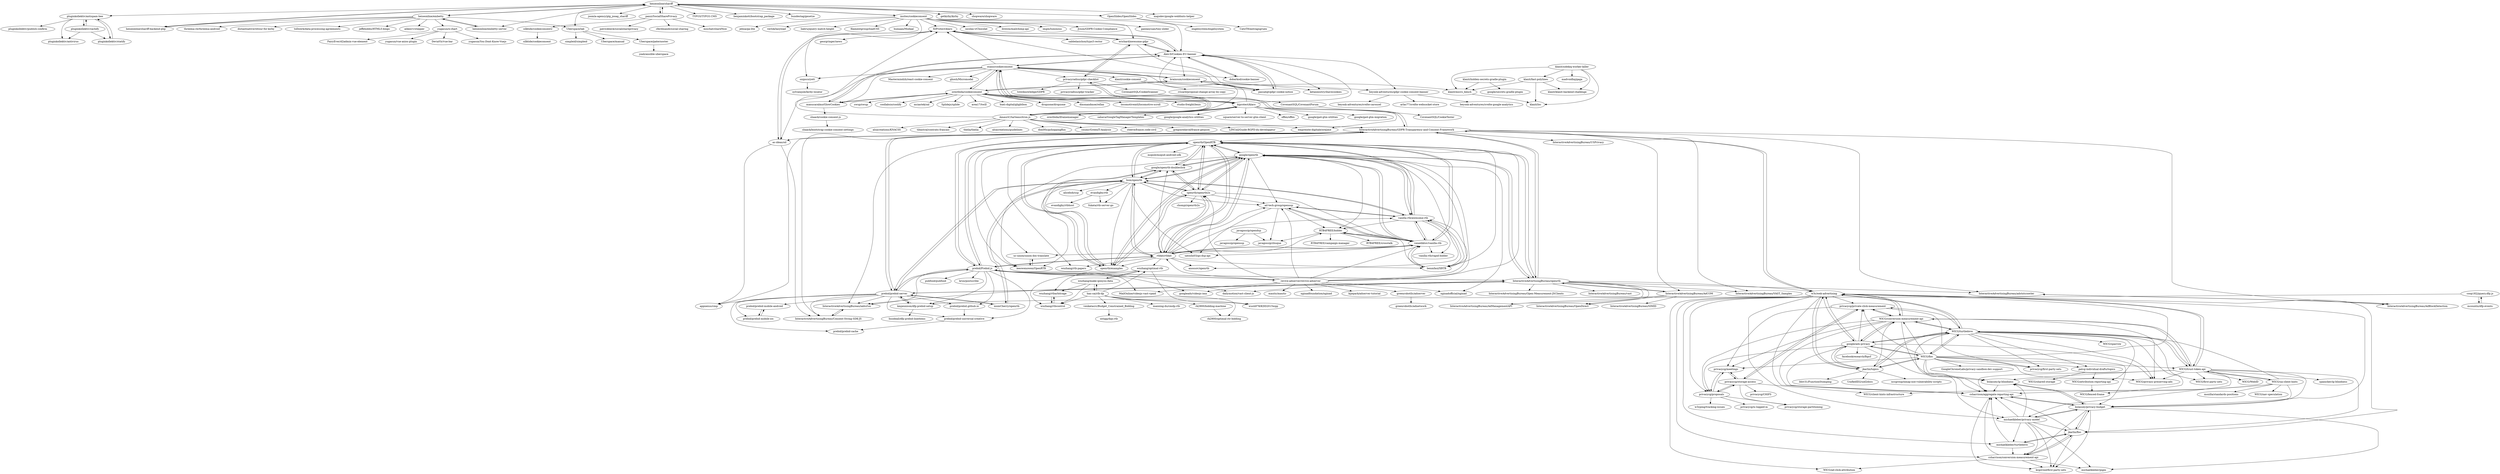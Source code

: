 digraph G {
"pluginkollektiv/antispam-bee" -> "pluginkollektiv/statify"
"pluginkollektiv/antispam-bee" -> "pluginkollektiv/cachify"
"pluginkollektiv/antispam-bee" -> "pluginkollektiv/antivirus"
"pluginkollektiv/antispam-bee" -> "pluginkollektiv/publish-confirm"
"pluginkollektiv/cachify" -> "pluginkollektiv/statify"
"pluginkollektiv/cachify" -> "pluginkollektiv/antispam-bee"
"pluginkollektiv/cachify" -> "pluginkollektiv/antivirus"
"pluginkollektiv/statify" -> "pluginkollektiv/antispam-bee"
"heiseonline/shariff" -> "heiseonline/shariff-backend-php"
"heiseonline/shariff" -> "heiseonline/embetty"
"heiseonline/shariff" -> "panzi/SocialSharePrivacy"
"heiseonline/shariff" -> "insites/cookieconsent"
"heiseonline/shariff" -> "joomla-agency/plg_jooag_shariff"
"heiseonline/shariff" -> "heiseonline/embetty-server"
"heiseonline/shariff" -> "pluginkollektiv/antispam-bee"
"heiseonline/shariff" -> "TYPO3/TYPO3.CMS" ["e"=1]
"heiseonline/shariff" -> "benjaminkott/bootstrap_package" ["e"=1]
"heiseonline/shariff" -> "bundestag/gesetze" ["e"=1]
"heiseonline/shariff" -> "OpenSlides/OpenSlides"
"heiseonline/shariff" -> "getkirby/kirby" ["e"=1]
"heiseonline/shariff" -> "shopware/shopware" ["e"=1]
"heiseonline/shariff" -> "Uberspace/lab"
"heiseonline/shariff" -> "majodev/google-webfonts-helper" ["e"=1]
"patcg-individual-drafts/topics" -> "WICG/attribution-reporting-api"
"patcg-individual-drafts/topics" -> "WICG/shared-storage"
"google/openrtb" -> "google/openrtb-doubleclick"
"google/openrtb" -> "openrtb/OpenRTB"
"google/openrtb" -> "openrtb/openrtb2x"
"google/openrtb" -> "openrtb/examples"
"google/openrtb" -> "rtbkit/rtbkit"
"google/openrtb" -> "bsm/openrtb"
"google/openrtb" -> "vanilla-rtb/awesome-rtb"
"google/openrtb" -> "venediktov/vanilla-rtb"
"google/openrtb" -> "leeowenowen/OpenRTB"
"google/openrtb" -> "ad-tech-group/openssp"
"google/openrtb" -> "benmfaul/XRTB"
"google/openrtb" -> "anossov/openrtb"
"google/openrtb" -> "InteractiveAdvertisingBureau/openrtb"
"google/openrtb" -> "RTB4FREE/bidder"
"google/openrtb" -> "nginadofficial/nginad"
"rk2900/bidding-machine" -> "rk2900/optimal-ctr-bidding"
"venkatacrc/Budget_Constrained_Bidding" -> "ostigg/dqn-rtb"
"privacycg/private-click-measurement" -> "WICG/conversion-measurement-api"
"privacycg/private-click-measurement" -> "privacycg/storage-access"
"privacycg/private-click-measurement" -> "privacycg/meetings"
"privacycg/private-click-measurement" -> "privacycg/first-party-sets"
"insites/cookieconsent" -> "heiseonline/shariff"
"insites/cookieconsent" -> "KIProtect/klaro"
"insites/cookieconsent" -> "erichard/awesome-gdpr"
"insites/cookieconsent" -> "nicolas-t/Chocolat" ["e"=1]
"insites/cookieconsent" -> "drewm/mailchimp-api" ["e"=1]
"insites/cookieconsent" -> "imgix/luminous" ["e"=1]
"insites/cookieconsent" -> "Jyxon/GDPR-Cookie-Compliance"
"insites/cookieconsent" -> "Alex-D/Cookies-EU-banner"
"insites/cookieconsent" -> "ganlanyuan/tiny-slider" ["e"=1]
"insites/cookieconsent" -> "snipsco/yett"
"insites/cookieconsent" -> "jehna/ga-lite"
"insites/cookieconsent" -> "verlok/lazyload" ["e"=1]
"insites/cookieconsent" -> "liabru/jquery-match-height" ["e"=1]
"insites/cookieconsent" -> "filamentgroup/loadCSS" ["e"=1]
"insites/cookieconsent" -> "humaan/Modaal" ["e"=1]
"InteractiveAdvertisingBureau/openrtb" -> "InteractiveAdvertisingBureau/AdCOM"
"InteractiveAdvertisingBureau/openrtb" -> "InteractiveAdvertisingBureau/AdManagementAPI"
"InteractiveAdvertisingBureau/openrtb" -> "InteractiveAdvertisingBureau/GDPR-Transparency-and-Consent-Framework"
"InteractiveAdvertisingBureau/openrtb" -> "openrtb/OpenRTB"
"InteractiveAdvertisingBureau/openrtb" -> "InteractiveAdvertisingBureau/adstxtcrawler"
"InteractiveAdvertisingBureau/openrtb" -> "InteractiveAdvertisingBureau/VAST_Samples" ["e"=1]
"InteractiveAdvertisingBureau/openrtb" -> "prebid/prebid-server"
"InteractiveAdvertisingBureau/openrtb" -> "google/openrtb"
"InteractiveAdvertisingBureau/openrtb" -> "InteractiveAdvertisingBureau/Open-Measurement-JSClients"
"InteractiveAdvertisingBureau/openrtb" -> "InteractiveAdvertisingBureau/OpenDirect"
"InteractiveAdvertisingBureau/openrtb" -> "w3c/web-advertising"
"InteractiveAdvertisingBureau/openrtb" -> "InteractiveAdvertisingBureau/vast" ["e"=1]
"InteractiveAdvertisingBureau/openrtb" -> "dailymotion/vast-client-js" ["e"=1]
"InteractiveAdvertisingBureau/openrtb" -> "prebid/Prebid.js"
"InteractiveAdvertisingBureau/openrtb" -> "InteractiveAdvertisingBureau/iabtcf-es"
"w3c/web-advertising" -> "WICG/turtledove"
"w3c/web-advertising" -> "michaelkleber/turtledove"
"w3c/web-advertising" -> "WICG/conversion-measurement-api"
"w3c/web-advertising" -> "csharrison/aggregate-reporting-api"
"w3c/web-advertising" -> "privacycg/proposals"
"w3c/web-advertising" -> "jkarlin/floc"
"w3c/web-advertising" -> "michaelkleber/privacy-model"
"w3c/web-advertising" -> "bslassey/privacy-budget"
"w3c/web-advertising" -> "csharrison/conversion-measurement-api"
"w3c/web-advertising" -> "google/ads-privacy"
"w3c/web-advertising" -> "WICG/ad-click-attribution"
"w3c/web-advertising" -> "InteractiveAdvertisingBureau/GDPR-Transparency-and-Consent-Framework"
"w3c/web-advertising" -> "WICG/trust-token-api"
"w3c/web-advertising" -> "jkarlin/topics"
"w3c/web-advertising" -> "privacycg/private-click-measurement"
"panzi/SocialSharePrivacy" -> "patrickheck/socialshareprivacy"
"panzi/SocialSharePrivacy" -> "heiseonline/shariff"
"panzi/SocialSharePrivacy" -> "cferdinandi/social-sharing" ["e"=1]
"panzi/SocialSharePrivacy" -> "mischat/shareNice"
"panzi/SocialSharePrivacy" -> "silktide/cookieconsent2"
"WICG/turtledove" -> "WICG/floc"
"WICG/turtledove" -> "WICG/conversion-measurement-api"
"WICG/turtledove" -> "google/ads-privacy"
"WICG/turtledove" -> "w3c/web-advertising"
"WICG/turtledove" -> "csharrison/aggregate-reporting-api"
"WICG/turtledove" -> "WICG/privacy-preserving-ads"
"WICG/turtledove" -> "privacycg/private-click-measurement"
"WICG/turtledove" -> "WICG/fenced-frame"
"WICG/turtledove" -> "WICG/trust-token-api"
"WICG/turtledove" -> "WICG/sparrow"
"WICG/turtledove" -> "WICG/attribution-reporting-api"
"WICG/turtledove" -> "WICG/first-party-sets"
"WICG/turtledove" -> "patcg-individual-drafts/topics"
"WICG/turtledove" -> "jkarlin/topics"
"WICG/turtledove" -> "privacycg/first-party-sets"
"WICG/ua-client-hints" -> "WICG/client-hints-infrastructure"
"WICG/ua-client-hints" -> "WICG/trust-token-api"
"WICG/ua-client-hints" -> "bslassey/privacy-budget"
"WICG/ua-client-hints" -> "WICG/turtledove"
"WICG/ua-client-hints" -> "mozilla/standards-positions" ["e"=1]
"WICG/ua-client-hints" -> "csharrison/aggregate-reporting-api"
"WICG/ua-client-hints" -> "WICG/nav-speculation"
"rtbkit/rtbkit" -> "openrtb/OpenRTB"
"rtbkit/rtbkit" -> "google/openrtb"
"rtbkit/rtbkit" -> "openrtb/openrtb2x"
"rtbkit/rtbkit" -> "venediktov/vanilla-rtb"
"rtbkit/rtbkit" -> "bsm/openrtb"
"rtbkit/rtbkit" -> "google/openrtb-doubleclick"
"rtbkit/rtbkit" -> "vanilla-rtb/awesome-rtb"
"rtbkit/rtbkit" -> "openrtb/examples"
"rtbkit/rtbkit" -> "benmfaul/XRTB"
"rtbkit/rtbkit" -> "wnzhang/rtb-papers" ["e"=1]
"rtbkit/rtbkit" -> "ad-tech-group/openssp"
"rtbkit/rtbkit" -> "prebid/Prebid.js"
"rtbkit/rtbkit" -> "anossov/openrtb"
"rtbkit/rtbkit" -> "wnzhang/optimal-rtb"
"rtbkit/rtbkit" -> "RTB4FREE/bidder"
"revive-adserver/revive-adserver" -> "greenrobotllc/adserver"
"revive-adserver/revive-adserver" -> "venediktov/vanilla-rtb"
"revive-adserver/revive-adserver" -> "rtbkit/rtbkit"
"revive-adserver/revive-adserver" -> "prebid/Prebid.js"
"revive-adserver/revive-adserver" -> "openrtb/OpenRTB"
"revive-adserver/revive-adserver" -> "ad-tech-group/openssp"
"revive-adserver/revive-adserver" -> "google/openrtb"
"revive-adserver/revive-adserver" -> "googleads/videojs-ima" ["e"=1]
"revive-adserver/revive-adserver" -> "nginadofficial/nginad"
"revive-adserver/revive-adserver" -> "nginadfoundation/nginad"
"revive-adserver/revive-adserver" -> "kijepark/adserver-tutorial"
"revive-adserver/revive-adserver" -> "openrtb/openrtb2x"
"revive-adserver/revive-adserver" -> "vanilla-rtb/awesome-rtb"
"revive-adserver/revive-adserver" -> "MailOnline/videojs-vast-vpaid" ["e"=1]
"revive-adserver/revive-adserver" -> "mautic/mautic" ["e"=1]
"leeowenowen/OpenRTB" -> "uc-union/union-doc-translate"
"heiseonline/embetty" -> "heiseonline/embetty-server"
"heiseonline/embetty" -> "heiseonline/shariff"
"heiseonline/embetty" -> "heiseonline/shariff-backend-php"
"heiseonline/embetty" -> "yugasun/x-chart"
"heiseonline/embetty" -> "Uberspace/lab"
"heiseonline/embetty" -> "threema-ch/threema-android" ["e"=1]
"heiseonline/embetty" -> "distantnative/retour-for-kirby" ["e"=1]
"heiseonline/embetty" -> "tollwerk/data-processing-agreements"
"heiseonline/embetty" -> "jeffehobbs/HTML5-bingo"
"heiseonline/embetty" -> "alikinvv/stepper" ["e"=1]
"prebid/prebid.github.io" -> "prebid/prebid-universal-creative"
"osano/cookieconsent" -> "brainsum/cookieconsent"
"osano/cookieconsent" -> "orestbida/cookieconsent"
"osano/cookieconsent" -> "kiprotect/klaro"
"osano/cookieconsent" -> "Alex-D/Cookies-EU-banner"
"osano/cookieconsent" -> "KIProtect/klaro"
"osano/cookieconsent" -> "as-ideas/oil"
"osano/cookieconsent" -> "passatgt/gdpr-cookie-notice"
"osano/cookieconsent" -> "dobarkod/cookie-banner"
"osano/cookieconsent" -> "AmauriC/tarteaucitron.js"
"osano/cookieconsent" -> "manucaralmo/GlowCookies"
"osano/cookieconsent" -> "Mastermindzh/react-cookie-consent" ["e"=1]
"osano/cookieconsent" -> "privacyradius/gdpr-checklist"
"osano/cookieconsent" -> "ghosh/Micromodal" ["e"=1]
"osano/cookieconsent" -> "klaxit/cookie-consent"
"osano/cookieconsent" -> "snipsco/yett"
"greenrobotllc/adserver" -> "greenrobotllc/adnetwork"
"orestbida/cookieconsent" -> "orestbida/iframemanager"
"orestbida/cookieconsent" -> "osano/cookieconsent"
"orestbida/cookieconsent" -> "kiprotect/klaro"
"orestbida/cookieconsent" -> "brainsum/cookieconsent"
"orestbida/cookieconsent" -> "manucaralmo/GlowCookies"
"orestbida/cookieconsent" -> "locomotivemtl/locomotive-scroll" ["e"=1]
"orestbida/cookieconsent" -> "studio-freight/lenis" ["e"=1]
"orestbida/cookieconsent" -> "swup/swup" ["e"=1]
"orestbida/cookieconsent" -> "coollabsio/coolify" ["e"=1]
"orestbida/cookieconsent" -> "mciastek/sal" ["e"=1]
"orestbida/cookieconsent" -> "Splidejs/splide" ["e"=1]
"orestbida/cookieconsent" -> "area17/twill" ["e"=1]
"orestbida/cookieconsent" -> "biati-digital/glightbox" ["e"=1]
"orestbida/cookieconsent" -> "dropzone/dropzone" ["e"=1]
"orestbida/cookieconsent" -> "dixonandmoe/rellax" ["e"=1]
"WICG/floc" -> "WICG/turtledove"
"WICG/floc" -> "google/ads-privacy"
"WICG/floc" -> "w3c/web-advertising"
"WICG/floc" -> "WICG/conversion-measurement-api"
"WICG/floc" -> "jkarlin/topics"
"WICG/floc" -> "bslassey/privacy-budget"
"WICG/floc" -> "WICG/trust-token-api"
"WICG/floc" -> "csharrison/aggregate-reporting-api"
"WICG/floc" -> "privacycg/first-party-sets"
"WICG/floc" -> "privacycg/private-click-measurement"
"WICG/floc" -> "GoogleChromeLabs/privacy-sandbox-dev-support"
"WICG/floc" -> "WICG/privacy-preserving-ads"
"WICG/floc" -> "privacycg/meetings"
"WICG/floc" -> "bslassey/ip-blindness"
"WICG/floc" -> "patcg-individual-drafts/topics"
"kiprotect/klaro" -> "osano/cookieconsent"
"kiprotect/klaro" -> "orestbida/cookieconsent"
"kiprotect/klaro" -> "brainsum/cookieconsent"
"kiprotect/klaro" -> "google/ga4-gtm-migration" ["e"=1]
"kiprotect/klaro" -> "orestbida/iframemanager"
"kiprotect/klaro" -> "empreinte-digitale/orejime"
"kiprotect/klaro" -> "sahava/GoogleTagManagerTemplates" ["e"=1]
"kiprotect/klaro" -> "google/google-analytics-utilities" ["e"=1]
"kiprotect/klaro" -> "square/server-to-server-gtm-client"
"kiprotect/klaro" -> "Alex-D/Cookies-EU-banner"
"kiprotect/klaro" -> "offen/offen" ["e"=1]
"kiprotect/klaro" -> "google/ga4-gtm-utilities" ["e"=1]
"kiprotect/klaro" -> "AmauriC/tarteaucitron.js"
"venediktov/vanilla-rtb" -> "vanilla-rtb/awesome-rtb"
"venediktov/vanilla-rtb" -> "vanilla-rtb/rapid-bidder"
"venediktov/vanilla-rtb" -> "benmfaul/XRTB"
"venediktov/vanilla-rtb" -> "RTB4FREE/bidder"
"venediktov/vanilla-rtb" -> "ad-tech-group/openssp"
"venediktov/vanilla-rtb" -> "rtbkit/rtbkit"
"venediktov/vanilla-rtb" -> "google/openrtb"
"venediktov/vanilla-rtb" -> "satoshi03/go-dsp-api"
"venediktov/vanilla-rtb" -> "openrtb/OpenRTB"
"venediktov/vanilla-rtb" -> "uc-union/union-doc-translate"
"kmjennison/dfp-prebid-setup" -> "Insideall/dfp-prebid-lineitems"
"kmjennison/dfp-prebid-setup" -> "prebid/prebid-server"
"prebid/Prebid.js" -> "prebid/prebid-server"
"prebid/Prebid.js" -> "InteractiveAdvertisingBureau/GDPR-Transparency-and-Consent-Framework"
"prebid/Prebid.js" -> "openrtb/OpenRTB"
"prebid/Prebid.js" -> "kmjennison/dfp-prebid-setup"
"prebid/Prebid.js" -> "prebid/prebid.github.io"
"prebid/Prebid.js" -> "dailymotion/vast-client-js" ["e"=1]
"prebid/Prebid.js" -> "pubfood/pubfood"
"prebid/Prebid.js" -> "InteractiveAdvertisingBureau/openrtb"
"prebid/Prebid.js" -> "rtbkit/rtbkit"
"prebid/Prebid.js" -> "krux/postscribe" ["e"=1]
"prebid/Prebid.js" -> "googleads/videojs-ima" ["e"=1]
"prebid/Prebid.js" -> "MailOnline/videojs-vast-vpaid" ["e"=1]
"prebid/Prebid.js" -> "prebid/prebid-universal-creative"
"prebid/Prebid.js" -> "InteractiveAdvertisingBureau/iabtcf-es"
"prebid/Prebid.js" -> "revive-adserver/revive-adserver"
"prebid/prebid-universal-creative" -> "prebid/prebid-cache"
"AmauriC/tarteaucitron.js" -> "LINCnil/Guide-RGPD-du-developpeur" ["e"=1]
"AmauriC/tarteaucitron.js" -> "alsacreations/KNACSS" ["e"=1]
"AmauriC/tarteaucitron.js" -> "empreinte-digitale/orejime"
"AmauriC/tarteaucitron.js" -> "kiprotect/klaro"
"AmauriC/tarteaucitron.js" -> "osano/cookieconsent"
"AmauriC/tarteaucitron.js" -> "Alex-D/Cookies-EU-banner"
"AmauriC/tarteaucitron.js" -> "tibastral/contrats-francais" ["e"=1]
"AmauriC/tarteaucitron.js" -> "thelia/thelia" ["e"=1]
"AmauriC/tarteaucitron.js" -> "alsacreations/guidelines" ["e"=1]
"AmauriC/tarteaucitron.js" -> "dim00z/gshoppingflux"
"AmauriC/tarteaucitron.js" -> "cnumr/GreenIT-Analysis" ["e"=1]
"AmauriC/tarteaucitron.js" -> "steeve/france.code-civil" ["e"=1]
"AmauriC/tarteaucitron.js" -> "KIProtect/klaro"
"AmauriC/tarteaucitron.js" -> "gregoiredavid/france-geojson" ["e"=1]
"AmauriC/tarteaucitron.js" -> "InteractiveAdvertisingBureau/GDPR-Transparency-and-Consent-Framework"
"yugasun/x-chart" -> "yugasun/You-Dont-Know-Vuejs"
"yugasun/x-chart" -> "FairyEver/d2admin-vue-element" ["e"=1]
"yugasun/x-chart" -> "yugasun/vue-axios-plugin"
"yugasun/x-chart" -> "DeviaVir/vue-bar" ["e"=1]
"WICG/trust-token-api" -> "csharrison/aggregate-reporting-api"
"WICG/trust-token-api" -> "bslassey/privacy-budget"
"WICG/trust-token-api" -> "bslassey/ip-blindness"
"WICG/trust-token-api" -> "michaelkleber/privacy-model"
"WICG/trust-token-api" -> "WICG/conversion-measurement-api"
"WICG/trust-token-api" -> "WICG/turtledove"
"WICG/trust-token-api" -> "WICG/ua-client-hints"
"WICG/trust-token-api" -> "w3c/web-advertising"
"WICG/trust-token-api" -> "WICG/WebID"
"WICG/trust-token-api" -> "WICG/first-party-sets"
"WICG/trust-token-api" -> "jkarlin/floc"
"WICG/trust-token-api" -> "spanicker/ip-blindness"
"WICG/trust-token-api" -> "WICG/privacy-preserving-ads"
"InteractiveAdvertisingBureau/GDPR-Transparency-and-Consent-Framework" -> "InteractiveAdvertisingBureau/Consent-String-SDK-JS"
"InteractiveAdvertisingBureau/GDPR-Transparency-and-Consent-Framework" -> "InteractiveAdvertisingBureau/iabtcf-es"
"InteractiveAdvertisingBureau/GDPR-Transparency-and-Consent-Framework" -> "InteractiveAdvertisingBureau/openrtb"
"InteractiveAdvertisingBureau/GDPR-Transparency-and-Consent-Framework" -> "prebid/Prebid.js"
"InteractiveAdvertisingBureau/GDPR-Transparency-and-Consent-Framework" -> "w3c/web-advertising"
"InteractiveAdvertisingBureau/GDPR-Transparency-and-Consent-Framework" -> "prebid/prebid-server"
"InteractiveAdvertisingBureau/GDPR-Transparency-and-Consent-Framework" -> "appnexus/cmp"
"InteractiveAdvertisingBureau/GDPR-Transparency-and-Consent-Framework" -> "as-ideas/oil"
"InteractiveAdvertisingBureau/GDPR-Transparency-and-Consent-Framework" -> "InteractiveAdvertisingBureau/USPrivacy"
"InteractiveAdvertisingBureau/GDPR-Transparency-and-Consent-Framework" -> "InteractiveAdvertisingBureau/adstxtcrawler"
"InteractiveAdvertisingBureau/GDPR-Transparency-and-Consent-Framework" -> "InteractiveAdvertisingBureau/AdBlockDetection"
"InteractiveAdvertisingBureau/GDPR-Transparency-and-Consent-Framework" -> "openrtb/OpenRTB"
"InteractiveAdvertisingBureau/GDPR-Transparency-and-Consent-Framework" -> "privacyradius/gdpr-checklist"
"InteractiveAdvertisingBureau/GDPR-Transparency-and-Consent-Framework" -> "InteractiveAdvertisingBureau/VAST_Samples" ["e"=1]
"InteractiveAdvertisingBureau/GDPR-Transparency-and-Consent-Framework" -> "InteractiveAdvertisingBureau/AdCOM"
"han-cai/rlb-dp" -> "wnzhang/optimal-rtb"
"han-cai/rlb-dp" -> "rk2900/bidding-machine"
"han-cai/rlb-dp" -> "wnzhang/make-ipinyou-data"
"han-cai/rlb-dp" -> "wush978/KDD2015wpp"
"han-cai/rlb-dp" -> "wnzhang/rtbcontrol"
"han-cai/rlb-dp" -> "venkatacrc/Budget_Constrained_Bidding"
"han-cai/rlb-dp" -> "manxing-du/cmdp-rtb"
"han-cai/rlb-dp" -> "rk2900/optimal-ctr-bidding"
"wnzhang/make-ipinyou-data" -> "wnzhang/optimal-rtb"
"wnzhang/make-ipinyou-data" -> "wnzhang/rtbcontrol"
"wnzhang/make-ipinyou-data" -> "wnzhang/rtbarbitrage"
"wnzhang/make-ipinyou-data" -> "han-cai/rlb-dp"
"snipsco/yett" -> "sylvainjule/kirby-locator" ["e"=1]
"Alex-D/Cookies-EU-banner" -> "passatgt/gdpr-cookie-notice"
"Alex-D/Cookies-EU-banner" -> "dobarkod/cookie-banner"
"Alex-D/Cookies-EU-banner" -> "KIProtect/klaro"
"Alex-D/Cookies-EU-banner" -> "ketanmistry/ihavecookies"
"Alex-D/Cookies-EU-banner" -> "manucaralmo/GlowCookies"
"Alex-D/Cookies-EU-banner" -> "osano/cookieconsent"
"Alex-D/Cookies-EU-banner" -> "erichard/awesome-gdpr"
"Alex-D/Cookies-EU-banner" -> "brainsum/cookieconsent"
"Alex-D/Cookies-EU-banner" -> "beyonk-adventures/gdpr-cookie-consent-banner"
"openrtb/OpenRTB" -> "google/openrtb"
"openrtb/OpenRTB" -> "openrtb/openrtb2x"
"openrtb/OpenRTB" -> "rtbkit/rtbkit"
"openrtb/OpenRTB" -> "openrtb/examples"
"openrtb/OpenRTB" -> "google/openrtb-doubleclick"
"openrtb/OpenRTB" -> "bsm/openrtb"
"openrtb/OpenRTB" -> "vanilla-rtb/awesome-rtb"
"openrtb/OpenRTB" -> "venediktov/vanilla-rtb"
"openrtb/OpenRTB" -> "InteractiveAdvertisingBureau/openrtb"
"openrtb/OpenRTB" -> "prebid/Prebid.js"
"openrtb/OpenRTB" -> "uc-union/union-doc-translate"
"openrtb/OpenRTB" -> "leeowenowen/OpenRTB"
"openrtb/OpenRTB" -> "wnzhang/rtb-papers" ["e"=1]
"openrtb/OpenRTB" -> "benmfaul/XRTB"
"openrtb/OpenRTB" -> "mopub/mopub-android-sdk" ["e"=1]
"coop182/jquery.dfp.js" -> "mcountis/dfp-events"
"coop182/jquery.dfp.js" -> "kmjennison/dfp-prebid-setup"
"OpenSlides/OpenSlides" -> "CatoTH/antragsgruen"
"OpenSlides/OpenSlides" -> "engelsystem/engelsystem" ["e"=1]
"privacycg/storage-access" -> "privacycg/meetings"
"privacycg/storage-access" -> "privacycg/storage-partitioning"
"privacycg/storage-access" -> "privacycg/private-click-measurement"
"privacycg/storage-access" -> "privacycg/proposals"
"privacycg/storage-access" -> "WICG/client-hints-infrastructure"
"privacycg/storage-access" -> "privacycg/CHIPS"
"dobarkod/cookie-banner" -> "Alex-D/Cookies-EU-banner"
"KIProtect/klaro" -> "as-ideas/oil"
"KIProtect/klaro" -> "Alex-D/Cookies-EU-banner"
"KIProtect/klaro" -> "passatgt/gdpr-cookie-notice"
"KIProtect/klaro" -> "sabbelasichon/typo3-rector" ["e"=1]
"KIProtect/klaro" -> "georgringer/news" ["e"=1]
"KIProtect/klaro" -> "erichard/awesome-gdpr"
"Uberspace/lab" -> "Uberspace/manual"
"Uberspace/lab" -> "Uberspace/paternoster"
"Uberspace/lab" -> "simpleid/simpleid" ["e"=1]
"uc-union/union-doc-translate" -> "leeowenowen/OpenRTB"
"privacyradius/gdpr-checklist" -> "privacyradius/gdpr-tracker"
"privacyradius/gdpr-checklist" -> "erichard/awesome-gdpr"
"privacyradius/gdpr-checklist" -> "trewknowledge/GDPR"
"privacyradius/gdpr-checklist" -> "InteractiveAdvertisingBureau/GDPR-Transparency-and-Consent-Framework"
"privacyradius/gdpr-checklist" -> "CovenantSQL/CookieScanner"
"wnzhang/rtbcontrol" -> "wnzhang/rtbarbitrage"
"erichard/awesome-gdpr" -> "privacyradius/gdpr-checklist"
"erichard/awesome-gdpr" -> "passatgt/gdpr-cookie-notice"
"erichard/awesome-gdpr" -> "KIProtect/klaro"
"erichard/awesome-gdpr" -> "Alex-D/Cookies-EU-banner"
"heiseonline/embetty-server" -> "heiseonline/embetty"
"as-ideas/oil" -> "KIProtect/klaro"
"as-ideas/oil" -> "InteractiveAdvertisingBureau/Consent-String-SDK-JS"
"as-ideas/oil" -> "appnexus/cmp"
"passatgt/gdpr-cookie-notice" -> "Alex-D/Cookies-EU-banner"
"InteractiveAdvertisingBureau/AdBlockDetection" -> "InteractiveAdvertisingBureau/adstxtcrawler"
"mxmCherry/openrtb" -> "bsm/openrtb"
"mxmCherry/openrtb" -> "prebid/prebid-server"
"silktide/cookieconsent2" -> "silktide/cookieconsent"
"brainsum/cookieconsent" -> "osano/cookieconsent"
"brainsum/cookieconsent" -> "passatgt/gdpr-cookie-notice"
"brainsum/cookieconsent" -> "orestbida/cookieconsent"
"brainsum/cookieconsent" -> "ketanmistry/ihavecookies"
"brainsum/cookieconsent" -> "beyonk-adventures/gdpr-cookie-consent-banner"
"javagossip/opendsp" -> "javagossip/openssp"
"javagossip/opendsp" -> "javagossip/zhuque"
"WICG/conversion-measurement-api" -> "privacycg/private-click-measurement"
"WICG/conversion-measurement-api" -> "csharrison/aggregate-reporting-api"
"WICG/conversion-measurement-api" -> "WICG/turtledove"
"WICG/conversion-measurement-api" -> "WICG/privacy-preserving-ads"
"WICG/conversion-measurement-api" -> "w3c/web-advertising"
"WICG/conversion-measurement-api" -> "google/ads-privacy"
"WICG/conversion-measurement-api" -> "bslassey/ip-blindness"
"WICG/conversion-measurement-api" -> "privacycg/meetings"
"WICG/conversion-measurement-api" -> "WICG/trust-token-api"
"WICG/conversion-measurement-api" -> "privacycg/proposals"
"shaack/cookie-consent-js" -> "shaack/bootstrap-cookie-consent-settings"
"bsm/openrtb" -> "mxmCherry/openrtb"
"bsm/openrtb" -> "satoshi03/go-dsp-api"
"bsm/openrtb" -> "google/openrtb"
"bsm/openrtb" -> "vanilla-rtb/awesome-rtb"
"bsm/openrtb" -> "openrtb/examples"
"bsm/openrtb" -> "evandigby/rtb"
"bsm/openrtb" -> "openrtb/OpenRTB"
"bsm/openrtb" -> "leeowenowen/OpenRTB"
"bsm/openrtb" -> "rtbkit/rtbkit"
"bsm/openrtb" -> "alicebob/ssp"
"bsm/openrtb" -> "google/openrtb-doubleclick"
"bsm/openrtb" -> "ad-tech-group/openssp"
"bsm/openrtb" -> "openrtb/openrtb2x"
"bsm/openrtb" -> "prebid/prebid-server"
"bsm/openrtb" -> "fukata/rtb-server-go"
"openrtb/openrtb2x" -> "openrtb/examples"
"openrtb/openrtb2x" -> "openrtb/OpenRTB"
"openrtb/openrtb2x" -> "google/openrtb-doubleclick"
"openrtb/openrtb2x" -> "google/openrtb"
"openrtb/openrtb2x" -> "chompi/openrtb2x"
"openrtb/openrtb2x" -> "rtbkit/rtbkit"
"openrtb/openrtb2x" -> "bsm/openrtb"
"openrtb/openrtb2x" -> "venediktov/vanilla-rtb"
"openrtb/openrtb2x" -> "ad-tech-group/openssp"
"CovenantSQL/CovenantForum" -> "CovenantSQL/CookieTester"
"klaxit/hidden-secrets-gradle-plugin" -> "klaxit/micro_bench"
"klaxit/hidden-secrets-gradle-plugin" -> "google/secrets-gradle-plugin" ["e"=1]
"michaelkleber/turtledove" -> "jkarlin/floc"
"michaelkleber/turtledove" -> "csharrison/conversion-measurement-api"
"michaelkleber/turtledove" -> "csharrison/aggregate-reporting-api"
"CovenantSQL/CookieScanner" -> "CovenantSQL/CovenantForum"
"evandigby/rtb" -> "evandigby/rtbhost"
"evandigby/rtb" -> "fukata/rtb-server-go"
"Uberspace/paternoster" -> "yeah/ansible-uberspace"
"michaelkleber/privacy-model" -> "bslassey/privacy-budget"
"michaelkleber/privacy-model" -> "michaelkleber/pigin"
"michaelkleber/privacy-model" -> "csharrison/aggregate-reporting-api"
"michaelkleber/privacy-model" -> "csharrison/conversion-measurement-api"
"michaelkleber/privacy-model" -> "michaelkleber/turtledove"
"michaelkleber/privacy-model" -> "krgovind/first-party-sets"
"michaelkleber/privacy-model" -> "bslassey/ip-blindness"
"michaelkleber/privacy-model" -> "jkarlin/floc"
"vanilla-rtb/awesome-rtb" -> "venediktov/vanilla-rtb"
"vanilla-rtb/awesome-rtb" -> "ad-tech-group/openssp"
"vanilla-rtb/awesome-rtb" -> "vanilla-rtb/rapid-bidder"
"vanilla-rtb/awesome-rtb" -> "benmfaul/XRTB"
"vanilla-rtb/awesome-rtb" -> "RTB4FREE/bidder"
"vanilla-rtb/awesome-rtb" -> "bsm/openrtb"
"vanilla-rtb/awesome-rtb" -> "google/openrtb"
"vanilla-rtb/awesome-rtb" -> "openrtb/OpenRTB"
"wnzhang/optimal-rtb" -> "wnzhang/rtbarbitrage"
"wnzhang/optimal-rtb" -> "wnzhang/rtbcontrol"
"wnzhang/optimal-rtb" -> "wnzhang/make-ipinyou-data"
"wnzhang/optimal-rtb" -> "wush978/KDD2015wpp"
"wnzhang/rtbarbitrage" -> "wnzhang/rtbcontrol"
"bslassey/ip-blindness" -> "bslassey/privacy-budget"
"bslassey/ip-blindness" -> "csharrison/aggregate-reporting-api"
"mcountis/dfp-events" -> "coop182/jquery.dfp.js"
"openrtb/examples" -> "openrtb/openrtb2x"
"openrtb/examples" -> "google/openrtb"
"openrtb/examples" -> "google/openrtb-doubleclick"
"openrtb/examples" -> "openrtb/OpenRTB"
"google/openrtb-doubleclick" -> "google/openrtb"
"google/openrtb-doubleclick" -> "openrtb/openrtb2x"
"google/openrtb-doubleclick" -> "openrtb/examples"
"google/openrtb-doubleclick" -> "openrtb/OpenRTB"
"google/openrtb-doubleclick" -> "bsm/openrtb"
"jkarlin/topics" -> "UnifiedID2/uid2docs"
"jkarlin/topics" -> "google/ads-privacy"
"jkarlin/topics" -> "w3c/web-advertising"
"jkarlin/topics" -> "nccgroup/nmap-nse-vulnerability-scripts" ["e"=1]
"jkarlin/topics" -> "WICG/turtledove"
"jkarlin/topics" -> "Idov31/FunctionStomping" ["e"=1]
"jkarlin/topics" -> "WICG/conversion-measurement-api"
"jkarlin/topics" -> "WICG/floc"
"prebid/prebid-server" -> "prebid/Prebid.js"
"prebid/prebid-server" -> "kmjennison/dfp-prebid-setup"
"prebid/prebid-server" -> "mxmCherry/openrtb"
"prebid/prebid-server" -> "prebid/prebid.github.io"
"prebid/prebid-server" -> "prebid/prebid-cache"
"prebid/prebid-server" -> "prebid/prebid-mobile-ios"
"prebid/prebid-server" -> "bsm/openrtb"
"prebid/prebid-server" -> "InteractiveAdvertisingBureau/iabtcf-es"
"prebid/prebid-server" -> "prebid/prebid-universal-creative"
"prebid/prebid-server" -> "appnexus/cmp"
"prebid/prebid-server" -> "prebid/prebid-mobile-android"
"prebid/prebid-server" -> "InteractiveAdvertisingBureau/GDPR-Transparency-and-Consent-Framework"
"prebid/prebid-server" -> "InteractiveAdvertisingBureau/openrtb"
"prebid/prebid-server" -> "InteractiveAdvertisingBureau/Consent-String-SDK-JS"
"beyonk-adventures/gdpr-cookie-consent-banner" -> "beyonk-adventures/svelte-google-analytics"
"beyonk-adventures/gdpr-cookie-consent-banner" -> "beyonk-adventures/svelte-carousel" ["e"=1]
"beyonk-adventures/gdpr-cookie-consent-banner" -> "arlac77/svelte-websocket-store" ["e"=1]
"RTB4FREE/bidder" -> "RTB4FREE/campaign-manager"
"RTB4FREE/bidder" -> "RTB4FREE/crosstalk"
"RTB4FREE/bidder" -> "venediktov/vanilla-rtb"
"RTB4FREE/bidder" -> "javagossip/zhuque"
"bslassey/privacy-budget" -> "csharrison/aggregate-reporting-api"
"bslassey/privacy-budget" -> "michaelkleber/privacy-model"
"bslassey/privacy-budget" -> "bslassey/ip-blindness"
"bslassey/privacy-budget" -> "jkarlin/floc"
"bslassey/privacy-budget" -> "krgovind/first-party-sets"
"bslassey/privacy-budget" -> "csharrison/conversion-measurement-api"
"bslassey/privacy-budget" -> "michaelkleber/pigin"
"manucaralmo/GlowCookies" -> "shaack/cookie-consent-js"
"manucaralmo/GlowCookies" -> "Alex-D/Cookies-EU-banner"
"manucaralmo/GlowCookies" -> "orestbida/cookieconsent"
"klaxit/cookie-consent" -> "klaxit/micro_bench"
"klaxit/cookie-consent" -> "rricard/proposal-change-array-by-copy"
"google/ads-privacy" -> "WICG/turtledove"
"google/ads-privacy" -> "WICG/conversion-measurement-api"
"google/ads-privacy" -> "WICG/privacy-preserving-ads"
"google/ads-privacy" -> "privacycg/private-click-measurement"
"google/ads-privacy" -> "WICG/floc"
"google/ads-privacy" -> "csharrison/aggregate-reporting-api"
"google/ads-privacy" -> "michaelkleber/privacy-model"
"google/ads-privacy" -> "w3c/web-advertising"
"google/ads-privacy" -> "facebookresearch/fbpcf" ["e"=1]
"google/ads-privacy" -> "privacycg/proposals"
"google/ads-privacy" -> "jkarlin/topics"
"InteractiveAdvertisingBureau/iabtcf-es" -> "InteractiveAdvertisingBureau/Consent-String-SDK-JS"
"InteractiveAdvertisingBureau/adstxtcrawler" -> "InteractiveAdvertisingBureau/AdBlockDetection"
"benmfaul/XRTB" -> "venediktov/vanilla-rtb"
"benmfaul/XRTB" -> "vanilla-rtb/awesome-rtb"
"benmfaul/XRTB" -> "RTB4FREE/bidder"
"klaxit/fast-polylines" -> "klaxit/micro_bench"
"klaxit/fast-polylines" -> "klaxit/loc"
"klaxit/fast-polylines" -> "klaxit/klaxit-backend-challenge"
"ad-tech-group/openssp" -> "vanilla-rtb/awesome-rtb"
"ad-tech-group/openssp" -> "RTB4FREE/bidder"
"ad-tech-group/openssp" -> "venediktov/vanilla-rtb"
"ad-tech-group/openssp" -> "satoshi03/go-dsp-api"
"ad-tech-group/openssp" -> "javagossip/zhuque"
"prebid/prebid-mobile-ios" -> "prebid/prebid-mobile-android"
"WICG/attribution-reporting-api" -> "WICG/fenced-frame"
"csharrison/aggregate-reporting-api" -> "krgovind/first-party-sets"
"csharrison/aggregate-reporting-api" -> "bslassey/privacy-budget"
"klaxit/sidekiq-worker-killer" -> "klaxit/micro_bench"
"klaxit/sidekiq-worker-killer" -> "klaxit/fast-polylines"
"klaxit/sidekiq-worker-killer" -> "klaxit/loc"
"klaxit/sidekiq-worker-killer" -> "klaxit/klaxit-backend-challenge"
"klaxit/sidekiq-worker-killer" -> "madvoidhq/gaga"
"privacycg/meetings" -> "privacycg/proposals"
"privacycg/meetings" -> "privacycg/storage-access"
"csharrison/conversion-measurement-api" -> "michaelkleber/pigin"
"csharrison/conversion-measurement-api" -> "csharrison/aggregate-reporting-api"
"csharrison/conversion-measurement-api" -> "krgovind/first-party-sets"
"csharrison/conversion-measurement-api" -> "jkarlin/floc"
"csharrison/conversion-measurement-api" -> "WICG/ad-click-attribution"
"jkarlin/floc" -> "csharrison/conversion-measurement-api"
"jkarlin/floc" -> "michaelkleber/turtledove"
"jkarlin/floc" -> "bslassey/privacy-budget"
"jkarlin/floc" -> "csharrison/aggregate-reporting-api"
"jkarlin/floc" -> "krgovind/first-party-sets"
"heiseonline/shariff-backend-php" -> "heiseonline/shariff"
"klaxit/micro_bench" -> "klaxit/loc"
"InteractiveAdvertisingBureau/Consent-String-SDK-JS" -> "InteractiveAdvertisingBureau/iabtcf-es"
"privacycg/proposals" -> "privacycg/meetings"
"privacycg/proposals" -> "privacycg/is-logged-in"
"privacycg/proposals" -> "w3cping/tracking-issues"
"privacycg/proposals" -> "privacycg/storage-access"
"privacycg/proposals" -> "privacycg/storage-partitioning"
"prebid/prebid-mobile-android" -> "prebid/prebid-mobile-ios"
"InteractiveAdvertisingBureau/AdCOM" -> "InteractiveAdvertisingBureau/AdManagementAPI"
"InteractiveAdvertisingBureau/AdCOM" -> "InteractiveAdvertisingBureau/OpenDirect"
"InteractiveAdvertisingBureau/AdCOM" -> "InteractiveAdvertisingBureau/openrtb"
"InteractiveAdvertisingBureau/AdCOM" -> "InteractiveAdvertisingBureau/SIMID"
"pluginkollektiv/antispam-bee" ["l"="-25.531,10.897"]
"pluginkollektiv/statify" ["l"="-25.505,10.893"]
"pluginkollektiv/cachify" ["l"="-25.505,10.911"]
"pluginkollektiv/antivirus" ["l"="-25.515,10.925"]
"pluginkollektiv/publish-confirm" ["l"="-25.518,10.882"]
"heiseonline/shariff" ["l"="-25.624,10.866"]
"heiseonline/shariff-backend-php" ["l"="-25.599,10.845"]
"heiseonline/embetty" ["l"="-25.563,10.85"]
"panzi/SocialSharePrivacy" ["l"="-25.616,10.801"]
"insites/cookieconsent" ["l"="-25.749,10.888"]
"joomla-agency/plg_jooag_shariff" ["l"="-25.65,10.854"]
"heiseonline/embetty-server" ["l"="-25.585,10.868"]
"TYPO3/TYPO3.CMS" ["l"="-29.634,-41.079"]
"benjaminkott/bootstrap_package" ["l"="-29.611,-41.09"]
"bundestag/gesetze" ["l"="46.38,-3.765"]
"OpenSlides/OpenSlides" ["l"="-25.624,10.922"]
"getkirby/kirby" ["l"="7.865,-33.811"]
"shopware/shopware" ["l"="10.605,-14.413"]
"Uberspace/lab" ["l"="-25.573,10.901"]
"majodev/google-webfonts-helper" ["l"="10.555,-33.319"]
"patcg-individual-drafts/topics" ["l"="-26.096,10.644"]
"WICG/attribution-reporting-api" ["l"="-26.117,10.641"]
"WICG/shared-storage" ["l"="-26.094,10.612"]
"google/openrtb" ["l"="-26.151,10.975"]
"google/openrtb-doubleclick" ["l"="-26.124,10.988"]
"openrtb/OpenRTB" ["l"="-26.139,10.954"]
"openrtb/openrtb2x" ["l"="-26.161,10.964"]
"openrtb/examples" ["l"="-26.137,10.984"]
"rtbkit/rtbkit" ["l"="-26.148,11.001"]
"bsm/openrtb" ["l"="-26.128,10.971"]
"vanilla-rtb/awesome-rtb" ["l"="-26.165,10.988"]
"venediktov/vanilla-rtb" ["l"="-26.179,10.98"]
"leeowenowen/OpenRTB" ["l"="-26.156,10.935"]
"ad-tech-group/openssp" ["l"="-26.184,10.996"]
"benmfaul/XRTB" ["l"="-26.169,11.006"]
"anossov/openrtb" ["l"="-26.143,11.027"]
"InteractiveAdvertisingBureau/openrtb" ["l"="-26.093,10.905"]
"RTB4FREE/bidder" ["l"="-26.185,11.016"]
"nginadofficial/nginad" ["l"="-26.21,10.971"]
"rk2900/bidding-machine" ["l"="-26.214,11.189"]
"rk2900/optimal-ctr-bidding" ["l"="-26.223,11.176"]
"venkatacrc/Budget_Constrained_Bidding" ["l"="-26.191,11.188"]
"ostigg/dqn-rtb" ["l"="-26.188,11.21"]
"privacycg/private-click-measurement" ["l"="-26.072,10.719"]
"WICG/conversion-measurement-api" ["l"="-26.093,10.711"]
"privacycg/storage-access" ["l"="-26.061,10.742"]
"privacycg/meetings" ["l"="-26.053,10.713"]
"privacycg/first-party-sets" ["l"="-26.068,10.674"]
"KIProtect/klaro" ["l"="-25.868,10.918"]
"erichard/awesome-gdpr" ["l"="-25.851,10.896"]
"nicolas-t/Chocolat" ["l"="13.571,-34.038"]
"drewm/mailchimp-api" ["l"="-27.904,-41.078"]
"imgix/luminous" ["l"="13.367,-34.055"]
"Jyxon/GDPR-Cookie-Compliance" ["l"="-25.756,10.857"]
"Alex-D/Cookies-EU-banner" ["l"="-25.834,10.945"]
"ganlanyuan/tiny-slider" ["l"="10.74,-33.244"]
"snipsco/yett" ["l"="-25.789,10.911"]
"jehna/ga-lite" ["l"="-25.721,10.841"]
"verlok/lazyload" ["l"="10.694,-33.341"]
"liabru/jquery-match-height" ["l"="10.918,-33.554"]
"filamentgroup/loadCSS" ["l"="10.604,-33.719"]
"humaan/Modaal" ["l"="13.628,-34.112"]
"InteractiveAdvertisingBureau/AdCOM" ["l"="-26.078,10.875"]
"InteractiveAdvertisingBureau/AdManagementAPI" ["l"="-26.097,10.88"]
"InteractiveAdvertisingBureau/GDPR-Transparency-and-Consent-Framework" ["l"="-26.037,10.891"]
"InteractiveAdvertisingBureau/adstxtcrawler" ["l"="-26.038,10.928"]
"InteractiveAdvertisingBureau/VAST_Samples" ["l"="-25.925,11.594"]
"prebid/prebid-server" ["l"="-26.08,10.92"]
"InteractiveAdvertisingBureau/Open-Measurement-JSClients" ["l"="-26.06,10.95"]
"InteractiveAdvertisingBureau/OpenDirect" ["l"="-26.098,10.87"]
"w3c/web-advertising" ["l"="-26.09,10.753"]
"InteractiveAdvertisingBureau/vast" ["l"="-25.9,11.595"]
"dailymotion/vast-client-js" ["l"="-25.95,11.603"]
"prebid/Prebid.js" ["l"="-26.107,10.937"]
"InteractiveAdvertisingBureau/iabtcf-es" ["l"="-26.057,10.913"]
"WICG/turtledove" ["l"="-26.107,10.694"]
"michaelkleber/turtledove" ["l"="-26.111,10.762"]
"csharrison/aggregate-reporting-api" ["l"="-26.115,10.727"]
"privacycg/proposals" ["l"="-26.046,10.729"]
"jkarlin/floc" ["l"="-26.115,10.744"]
"michaelkleber/privacy-model" ["l"="-26.127,10.74"]
"bslassey/privacy-budget" ["l"="-26.131,10.725"]
"csharrison/conversion-measurement-api" ["l"="-26.125,10.757"]
"google/ads-privacy" ["l"="-26.089,10.723"]
"WICG/ad-click-attribution" ["l"="-26.109,10.782"]
"WICG/trust-token-api" ["l"="-26.131,10.704"]
"jkarlin/topics" ["l"="-26.069,10.7"]
"patrickheck/socialshareprivacy" ["l"="-25.632,10.775"]
"cferdinandi/social-sharing" ["l"="10.795,-34.011"]
"mischat/shareNice" ["l"="-25.595,10.778"]
"silktide/cookieconsent2" ["l"="-25.597,10.741"]
"WICG/floc" ["l"="-26.088,10.688"]
"WICG/privacy-preserving-ads" ["l"="-26.112,10.681"]
"WICG/fenced-frame" ["l"="-26.135,10.65"]
"WICG/sparrow" ["l"="-26.117,10.661"]
"WICG/first-party-sets" ["l"="-26.139,10.675"]
"WICG/ua-client-hints" ["l"="-26.161,10.712"]
"WICG/client-hints-infrastructure" ["l"="-26.139,10.754"]
"mozilla/standards-positions" ["l"="29.243,-34.017"]
"WICG/nav-speculation" ["l"="-26.204,10.703"]
"wnzhang/rtb-papers" ["l"="22.773,37.2"]
"wnzhang/optimal-rtb" ["l"="-26.187,11.109"]
"revive-adserver/revive-adserver" ["l"="-26.191,10.955"]
"greenrobotllc/adserver" ["l"="-26.258,10.959"]
"googleads/videojs-ima" ["l"="-25.995,11.621"]
"nginadfoundation/nginad" ["l"="-26.234,10.951"]
"kijepark/adserver-tutorial" ["l"="-26.231,10.926"]
"MailOnline/videojs-vast-vpaid" ["l"="-25.967,11.604"]
"mautic/mautic" ["l"="32.068,-26"]
"uc-union/union-doc-translate" ["l"="-26.175,10.932"]
"yugasun/x-chart" ["l"="-25.49,10.82"]
"threema-ch/threema-android" ["l"="46.547,-3.483"]
"distantnative/retour-for-kirby" ["l"="7.897,-33.748"]
"tollwerk/data-processing-agreements" ["l"="-25.543,10.816"]
"jeffehobbs/HTML5-bingo" ["l"="-25.526,10.844"]
"alikinvv/stepper" ["l"="13.019,-34.25"]
"prebid/prebid.github.io" ["l"="-26.08,10.958"]
"prebid/prebid-universal-creative" ["l"="-26.077,10.942"]
"osano/cookieconsent" ["l"="-25.86,10.962"]
"brainsum/cookieconsent" ["l"="-25.835,10.975"]
"orestbida/cookieconsent" ["l"="-25.844,11.012"]
"kiprotect/klaro" ["l"="-25.878,10.992"]
"as-ideas/oil" ["l"="-25.946,10.918"]
"passatgt/gdpr-cookie-notice" ["l"="-25.839,10.924"]
"dobarkod/cookie-banner" ["l"="-25.804,10.95"]
"AmauriC/tarteaucitron.js" ["l"="-25.907,10.955"]
"manucaralmo/GlowCookies" ["l"="-25.816,10.989"]
"Mastermindzh/react-cookie-consent" ["l"="25.247,-26.226"]
"privacyradius/gdpr-checklist" ["l"="-25.925,10.883"]
"ghosh/Micromodal" ["l"="13.249,-34.124"]
"klaxit/cookie-consent" ["l"="-25.824,11.067"]
"greenrobotllc/adnetwork" ["l"="-26.286,10.96"]
"orestbida/iframemanager" ["l"="-25.872,11.035"]
"locomotivemtl/locomotive-scroll" ["l"="13.11,-34.053"]
"studio-freight/lenis" ["l"="13.042,-34.004"]
"swup/swup" ["l"="13.122,-34.077"]
"coollabsio/coolify" ["l"="32.179,-26.406"]
"mciastek/sal" ["l"="13.171,-34.115"]
"Splidejs/splide" ["l"="13.059,-34.098"]
"area17/twill" ["l"="-26.002,-40.108"]
"biati-digital/glightbox" ["l"="13.297,-34.089"]
"dropzone/dropzone" ["l"="26.549,-26.086"]
"dixonandmoe/rellax" ["l"="10.718,-33.317"]
"GoogleChromeLabs/privacy-sandbox-dev-support" ["l"="-26.066,10.646"]
"bslassey/ip-blindness" ["l"="-26.115,10.712"]
"google/ga4-gtm-migration" ["l"="14.311,-32.695"]
"empreinte-digitale/orejime" ["l"="-25.914,10.993"]
"sahava/GoogleTagManagerTemplates" ["l"="14.331,-32.674"]
"google/google-analytics-utilities" ["l"="14.295,-32.703"]
"square/server-to-server-gtm-client" ["l"="-25.898,11.021"]
"offen/offen" ["l"="32.004,-26.157"]
"google/ga4-gtm-utilities" ["l"="14.304,-32.719"]
"vanilla-rtb/rapid-bidder" ["l"="-26.208,11.002"]
"satoshi03/go-dsp-api" ["l"="-26.199,10.987"]
"kmjennison/dfp-prebid-setup" ["l"="-26.124,10.89"]
"Insideall/dfp-prebid-lineitems" ["l"="-26.139,10.867"]
"pubfood/pubfood" ["l"="-26.141,10.904"]
"krux/postscribe" ["l"="10.712,-34.147"]
"prebid/prebid-cache" ["l"="-26.06,10.937"]
"LINCnil/Guide-RGPD-du-developpeur" ["l"="-25.84,10.086"]
"alsacreations/KNACSS" ["l"="-26.065,10.008"]
"tibastral/contrats-francais" ["l"="-25.752,10.039"]
"thelia/thelia" ["l"="-28.098,-40.501"]
"alsacreations/guidelines" ["l"="-26.14,10.015"]
"dim00z/gshoppingflux" ["l"="-25.941,10.974"]
"cnumr/GreenIT-Analysis" ["l"="-25.966,10.145"]
"steeve/france.code-civil" ["l"="-25.765,9.95"]
"gregoiredavid/france-geojson" ["l"="-25.834,10.012"]
"yugasun/You-Dont-Know-Vuejs" ["l"="-25.455,10.821"]
"FairyEver/d2admin-vue-element" ["l"="14.518,-8.673"]
"yugasun/vue-axios-plugin" ["l"="-25.468,10.796"]
"DeviaVir/vue-bar" ["l"="15.907,-10.489"]
"WICG/WebID" ["l"="-26.173,10.663"]
"spanicker/ip-blindness" ["l"="-26.161,10.683"]
"InteractiveAdvertisingBureau/Consent-String-SDK-JS" ["l"="-26.024,10.913"]
"appnexus/cmp" ["l"="-26.005,10.908"]
"InteractiveAdvertisingBureau/USPrivacy" ["l"="-26.017,10.862"]
"InteractiveAdvertisingBureau/AdBlockDetection" ["l"="-26.014,10.935"]
"han-cai/rlb-dp" ["l"="-26.203,11.157"]
"wnzhang/make-ipinyou-data" ["l"="-26.185,11.136"]
"wush978/KDD2015wpp" ["l"="-26.218,11.135"]
"wnzhang/rtbcontrol" ["l"="-26.202,11.134"]
"manxing-du/cmdp-rtb" ["l"="-26.226,11.161"]
"wnzhang/rtbarbitrage" ["l"="-26.206,11.118"]
"sylvainjule/kirby-locator" ["l"="7.908,-33.752"]
"ketanmistry/ihavecookies" ["l"="-25.852,10.939"]
"beyonk-adventures/gdpr-cookie-consent-banner" ["l"="-25.785,10.976"]
"mopub/mopub-android-sdk" ["l"="50.013,-4.31"]
"coop182/jquery.dfp.js" ["l"="-26.188,10.853"]
"mcountis/dfp-events" ["l"="-26.218,10.841"]
"CatoTH/antragsgruen" ["l"="-25.617,10.955"]
"engelsystem/engelsystem" ["l"="46.68,-3.845"]
"privacycg/storage-partitioning" ["l"="-26.029,10.745"]
"privacycg/CHIPS" ["l"="-26.044,10.763"]
"sabbelasichon/typo3-rector" ["l"="-29.592,-41.107"]
"georgringer/news" ["l"="-29.612,-41.079"]
"Uberspace/manual" ["l"="-25.567,10.929"]
"Uberspace/paternoster" ["l"="-25.547,10.945"]
"simpleid/simpleid" ["l"="-28.845,-42.031"]
"privacyradius/gdpr-tracker" ["l"="-25.899,10.854"]
"trewknowledge/GDPR" ["l"="-25.937,10.847"]
"CovenantSQL/CookieScanner" ["l"="-25.902,10.821"]
"mxmCherry/openrtb" ["l"="-26.121,10.924"]
"silktide/cookieconsent" ["l"="-25.582,10.707"]
"javagossip/opendsp" ["l"="-26.256,11.05"]
"javagossip/openssp" ["l"="-26.278,11.062"]
"javagossip/zhuque" ["l"="-26.22,11.027"]
"shaack/cookie-consent-js" ["l"="-25.779,11.023"]
"shaack/bootstrap-cookie-consent-settings" ["l"="-25.759,11.042"]
"evandigby/rtb" ["l"="-26.103,11.021"]
"alicebob/ssp" ["l"="-26.092,10.991"]
"fukata/rtb-server-go" ["l"="-26.103,11.005"]
"chompi/openrtb2x" ["l"="-26.197,10.928"]
"CovenantSQL/CovenantForum" ["l"="-25.886,10.786"]
"CovenantSQL/CookieTester" ["l"="-25.874,10.763"]
"klaxit/hidden-secrets-gradle-plugin" ["l"="-25.76,11.148"]
"klaxit/micro_bench" ["l"="-25.796,11.131"]
"google/secrets-gradle-plugin" ["l"="48.297,-3.421"]
"evandigby/rtbhost" ["l"="-26.093,11.043"]
"yeah/ansible-uberspace" ["l"="-25.534,10.966"]
"michaelkleber/pigin" ["l"="-26.152,10.748"]
"krgovind/first-party-sets" ["l"="-26.141,10.74"]
"UnifiedID2/uid2docs" ["l"="-26.032,10.665"]
"nccgroup/nmap-nse-vulnerability-scripts" ["l"="-10.715,-45.928"]
"Idov31/FunctionStomping" ["l"="-8.76,-44.112"]
"prebid/prebid-mobile-ios" ["l"="-26.073,10.895"]
"prebid/prebid-mobile-android" ["l"="-26.062,10.883"]
"beyonk-adventures/svelte-google-analytics" ["l"="-25.751,10.988"]
"beyonk-adventures/svelte-carousel" ["l"="26.917,-30.348"]
"arlac77/svelte-websocket-store" ["l"="26.938,-30.397"]
"RTB4FREE/campaign-manager" ["l"="-26.203,11.042"]
"RTB4FREE/crosstalk" ["l"="-26.187,11.043"]
"rricard/proposal-change-array-by-copy" ["l"="-25.816,11.096"]
"facebookresearch/fbpcf" ["l"="20.993,27.932"]
"klaxit/fast-polylines" ["l"="-25.808,11.155"]
"klaxit/loc" ["l"="-25.793,11.15"]
"klaxit/klaxit-backend-challenge" ["l"="-25.814,11.174"]
"klaxit/sidekiq-worker-killer" ["l"="-25.795,11.169"]
"madvoidhq/gaga" ["l"="-25.788,11.193"]
"privacycg/is-logged-in" ["l"="-26.006,10.712"]
"w3cping/tracking-issues" ["l"="-26.022,10.725"]
"InteractiveAdvertisingBureau/SIMID" ["l"="-26.074,10.846"]
}